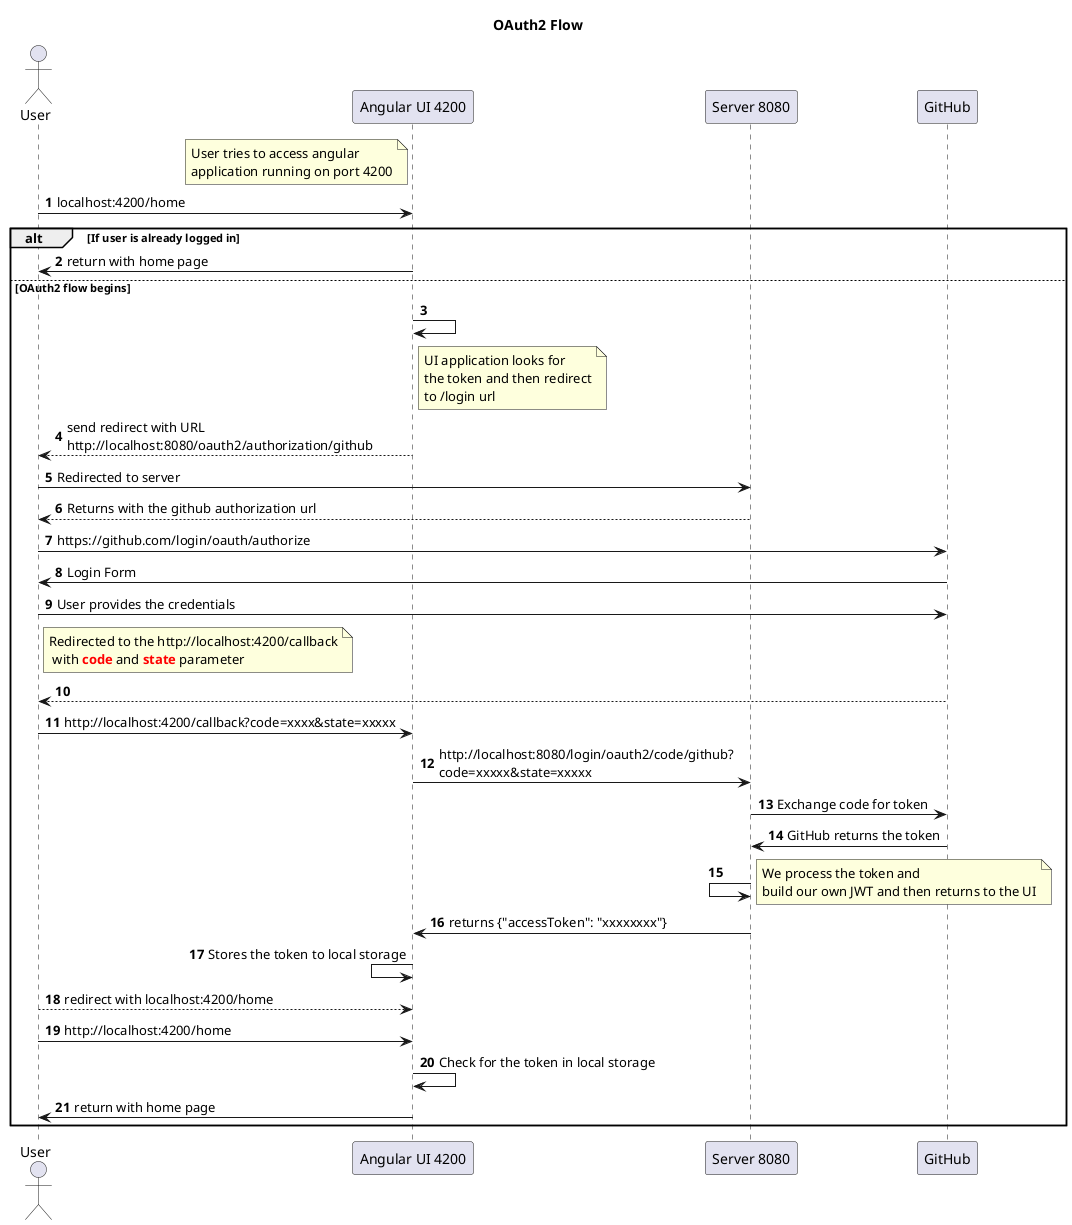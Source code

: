 @startuml
actor User as u
participant "Angular UI 4200" as ui
participant "Server 8080" as s
participant GitHub as gh

autonumber
title OAuth2 Flow

note left ui
User tries to access angular
application running on port 4200
end note
u -> ui: localhost:4200/home
alt If user is already logged in
    u <- ui: return with home page
else OAuth2 flow begins
    ui -> ui:
    note right ui
     UI application looks for
     the token and then redirect
     to /login url
    end note
    u <-- ui: send redirect with URL\nhttp://localhost:8080/oauth2/authorization/github

    u -> s: Redirected to server
    u <-- s: Returns with the github authorization url

    u -> gh: https://github.com/login/oauth/authorize
    u <- gh: Login Form

    u -> gh: User provides the credentials
    note right u
    Redirected to the http://localhost:4200/callback
     with <b><color red>code</color></b> and <b><color red>state</b> parameter
    end note
    u <--gh

    u -> ui: http://localhost:4200/callback?code=xxxx&state=xxxxx

    ui -> s: http://localhost:8080/login/oauth2/code/github?\ncode=xxxxx&state=xxxxx

    s -> gh: Exchange code for token
    s <- gh: GitHub returns the token

    s <- s
    note right: We process the token and\nbuild our own JWT and then returns to the UI

    ui <- s: returns {"accessToken": "xxxxxxxx"}

    ui <- ui: Stores the token to local storage
    ui <-- u: redirect with localhost:4200/home

    u -> ui: http://localhost:4200/home
    ui -> ui: Check for the token in local storage
    u <- ui: return with home page
end


@enduml
